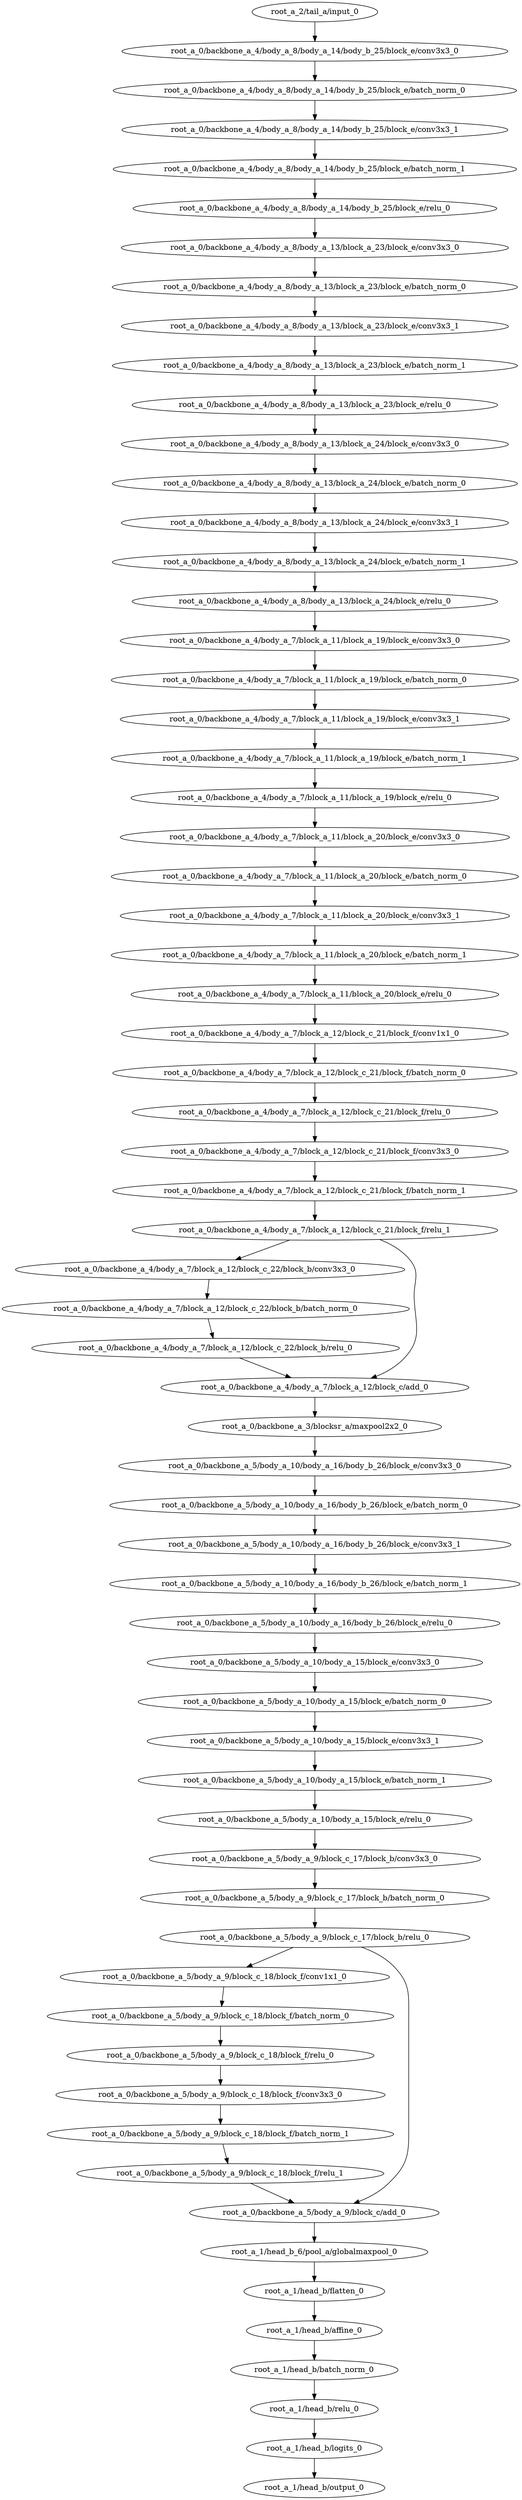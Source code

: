 digraph root_a {
	"root_a_2/tail_a/input_0"
	"root_a_0/backbone_a_4/body_a_8/body_a_14/body_b_25/block_e/conv3x3_0"
	"root_a_0/backbone_a_4/body_a_8/body_a_14/body_b_25/block_e/batch_norm_0"
	"root_a_0/backbone_a_4/body_a_8/body_a_14/body_b_25/block_e/conv3x3_1"
	"root_a_0/backbone_a_4/body_a_8/body_a_14/body_b_25/block_e/batch_norm_1"
	"root_a_0/backbone_a_4/body_a_8/body_a_14/body_b_25/block_e/relu_0"
	"root_a_0/backbone_a_4/body_a_8/body_a_13/block_a_23/block_e/conv3x3_0"
	"root_a_0/backbone_a_4/body_a_8/body_a_13/block_a_23/block_e/batch_norm_0"
	"root_a_0/backbone_a_4/body_a_8/body_a_13/block_a_23/block_e/conv3x3_1"
	"root_a_0/backbone_a_4/body_a_8/body_a_13/block_a_23/block_e/batch_norm_1"
	"root_a_0/backbone_a_4/body_a_8/body_a_13/block_a_23/block_e/relu_0"
	"root_a_0/backbone_a_4/body_a_8/body_a_13/block_a_24/block_e/conv3x3_0"
	"root_a_0/backbone_a_4/body_a_8/body_a_13/block_a_24/block_e/batch_norm_0"
	"root_a_0/backbone_a_4/body_a_8/body_a_13/block_a_24/block_e/conv3x3_1"
	"root_a_0/backbone_a_4/body_a_8/body_a_13/block_a_24/block_e/batch_norm_1"
	"root_a_0/backbone_a_4/body_a_8/body_a_13/block_a_24/block_e/relu_0"
	"root_a_0/backbone_a_4/body_a_7/block_a_11/block_a_19/block_e/conv3x3_0"
	"root_a_0/backbone_a_4/body_a_7/block_a_11/block_a_19/block_e/batch_norm_0"
	"root_a_0/backbone_a_4/body_a_7/block_a_11/block_a_19/block_e/conv3x3_1"
	"root_a_0/backbone_a_4/body_a_7/block_a_11/block_a_19/block_e/batch_norm_1"
	"root_a_0/backbone_a_4/body_a_7/block_a_11/block_a_19/block_e/relu_0"
	"root_a_0/backbone_a_4/body_a_7/block_a_11/block_a_20/block_e/conv3x3_0"
	"root_a_0/backbone_a_4/body_a_7/block_a_11/block_a_20/block_e/batch_norm_0"
	"root_a_0/backbone_a_4/body_a_7/block_a_11/block_a_20/block_e/conv3x3_1"
	"root_a_0/backbone_a_4/body_a_7/block_a_11/block_a_20/block_e/batch_norm_1"
	"root_a_0/backbone_a_4/body_a_7/block_a_11/block_a_20/block_e/relu_0"
	"root_a_0/backbone_a_4/body_a_7/block_a_12/block_c_21/block_f/conv1x1_0"
	"root_a_0/backbone_a_4/body_a_7/block_a_12/block_c_21/block_f/batch_norm_0"
	"root_a_0/backbone_a_4/body_a_7/block_a_12/block_c_21/block_f/relu_0"
	"root_a_0/backbone_a_4/body_a_7/block_a_12/block_c_21/block_f/conv3x3_0"
	"root_a_0/backbone_a_4/body_a_7/block_a_12/block_c_21/block_f/batch_norm_1"
	"root_a_0/backbone_a_4/body_a_7/block_a_12/block_c_21/block_f/relu_1"
	"root_a_0/backbone_a_4/body_a_7/block_a_12/block_c_22/block_b/conv3x3_0"
	"root_a_0/backbone_a_4/body_a_7/block_a_12/block_c_22/block_b/batch_norm_0"
	"root_a_0/backbone_a_4/body_a_7/block_a_12/block_c_22/block_b/relu_0"
	"root_a_0/backbone_a_4/body_a_7/block_a_12/block_c/add_0"
	"root_a_0/backbone_a_3/blocksr_a/maxpool2x2_0"
	"root_a_0/backbone_a_5/body_a_10/body_a_16/body_b_26/block_e/conv3x3_0"
	"root_a_0/backbone_a_5/body_a_10/body_a_16/body_b_26/block_e/batch_norm_0"
	"root_a_0/backbone_a_5/body_a_10/body_a_16/body_b_26/block_e/conv3x3_1"
	"root_a_0/backbone_a_5/body_a_10/body_a_16/body_b_26/block_e/batch_norm_1"
	"root_a_0/backbone_a_5/body_a_10/body_a_16/body_b_26/block_e/relu_0"
	"root_a_0/backbone_a_5/body_a_10/body_a_15/block_e/conv3x3_0"
	"root_a_0/backbone_a_5/body_a_10/body_a_15/block_e/batch_norm_0"
	"root_a_0/backbone_a_5/body_a_10/body_a_15/block_e/conv3x3_1"
	"root_a_0/backbone_a_5/body_a_10/body_a_15/block_e/batch_norm_1"
	"root_a_0/backbone_a_5/body_a_10/body_a_15/block_e/relu_0"
	"root_a_0/backbone_a_5/body_a_9/block_c_17/block_b/conv3x3_0"
	"root_a_0/backbone_a_5/body_a_9/block_c_17/block_b/batch_norm_0"
	"root_a_0/backbone_a_5/body_a_9/block_c_17/block_b/relu_0"
	"root_a_0/backbone_a_5/body_a_9/block_c_18/block_f/conv1x1_0"
	"root_a_0/backbone_a_5/body_a_9/block_c_18/block_f/batch_norm_0"
	"root_a_0/backbone_a_5/body_a_9/block_c_18/block_f/relu_0"
	"root_a_0/backbone_a_5/body_a_9/block_c_18/block_f/conv3x3_0"
	"root_a_0/backbone_a_5/body_a_9/block_c_18/block_f/batch_norm_1"
	"root_a_0/backbone_a_5/body_a_9/block_c_18/block_f/relu_1"
	"root_a_0/backbone_a_5/body_a_9/block_c/add_0"
	"root_a_1/head_b_6/pool_a/globalmaxpool_0"
	"root_a_1/head_b/flatten_0"
	"root_a_1/head_b/affine_0"
	"root_a_1/head_b/batch_norm_0"
	"root_a_1/head_b/relu_0"
	"root_a_1/head_b/logits_0"
	"root_a_1/head_b/output_0"

	"root_a_2/tail_a/input_0" -> "root_a_0/backbone_a_4/body_a_8/body_a_14/body_b_25/block_e/conv3x3_0"
	"root_a_0/backbone_a_4/body_a_8/body_a_14/body_b_25/block_e/conv3x3_0" -> "root_a_0/backbone_a_4/body_a_8/body_a_14/body_b_25/block_e/batch_norm_0"
	"root_a_0/backbone_a_4/body_a_8/body_a_14/body_b_25/block_e/batch_norm_0" -> "root_a_0/backbone_a_4/body_a_8/body_a_14/body_b_25/block_e/conv3x3_1"
	"root_a_0/backbone_a_4/body_a_8/body_a_14/body_b_25/block_e/conv3x3_1" -> "root_a_0/backbone_a_4/body_a_8/body_a_14/body_b_25/block_e/batch_norm_1"
	"root_a_0/backbone_a_4/body_a_8/body_a_14/body_b_25/block_e/batch_norm_1" -> "root_a_0/backbone_a_4/body_a_8/body_a_14/body_b_25/block_e/relu_0"
	"root_a_0/backbone_a_4/body_a_8/body_a_14/body_b_25/block_e/relu_0" -> "root_a_0/backbone_a_4/body_a_8/body_a_13/block_a_23/block_e/conv3x3_0"
	"root_a_0/backbone_a_4/body_a_8/body_a_13/block_a_23/block_e/conv3x3_0" -> "root_a_0/backbone_a_4/body_a_8/body_a_13/block_a_23/block_e/batch_norm_0"
	"root_a_0/backbone_a_4/body_a_8/body_a_13/block_a_23/block_e/batch_norm_0" -> "root_a_0/backbone_a_4/body_a_8/body_a_13/block_a_23/block_e/conv3x3_1"
	"root_a_0/backbone_a_4/body_a_8/body_a_13/block_a_23/block_e/conv3x3_1" -> "root_a_0/backbone_a_4/body_a_8/body_a_13/block_a_23/block_e/batch_norm_1"
	"root_a_0/backbone_a_4/body_a_8/body_a_13/block_a_23/block_e/batch_norm_1" -> "root_a_0/backbone_a_4/body_a_8/body_a_13/block_a_23/block_e/relu_0"
	"root_a_0/backbone_a_4/body_a_8/body_a_13/block_a_23/block_e/relu_0" -> "root_a_0/backbone_a_4/body_a_8/body_a_13/block_a_24/block_e/conv3x3_0"
	"root_a_0/backbone_a_4/body_a_8/body_a_13/block_a_24/block_e/conv3x3_0" -> "root_a_0/backbone_a_4/body_a_8/body_a_13/block_a_24/block_e/batch_norm_0"
	"root_a_0/backbone_a_4/body_a_8/body_a_13/block_a_24/block_e/batch_norm_0" -> "root_a_0/backbone_a_4/body_a_8/body_a_13/block_a_24/block_e/conv3x3_1"
	"root_a_0/backbone_a_4/body_a_8/body_a_13/block_a_24/block_e/conv3x3_1" -> "root_a_0/backbone_a_4/body_a_8/body_a_13/block_a_24/block_e/batch_norm_1"
	"root_a_0/backbone_a_4/body_a_8/body_a_13/block_a_24/block_e/batch_norm_1" -> "root_a_0/backbone_a_4/body_a_8/body_a_13/block_a_24/block_e/relu_0"
	"root_a_0/backbone_a_4/body_a_8/body_a_13/block_a_24/block_e/relu_0" -> "root_a_0/backbone_a_4/body_a_7/block_a_11/block_a_19/block_e/conv3x3_0"
	"root_a_0/backbone_a_4/body_a_7/block_a_11/block_a_19/block_e/conv3x3_0" -> "root_a_0/backbone_a_4/body_a_7/block_a_11/block_a_19/block_e/batch_norm_0"
	"root_a_0/backbone_a_4/body_a_7/block_a_11/block_a_19/block_e/batch_norm_0" -> "root_a_0/backbone_a_4/body_a_7/block_a_11/block_a_19/block_e/conv3x3_1"
	"root_a_0/backbone_a_4/body_a_7/block_a_11/block_a_19/block_e/conv3x3_1" -> "root_a_0/backbone_a_4/body_a_7/block_a_11/block_a_19/block_e/batch_norm_1"
	"root_a_0/backbone_a_4/body_a_7/block_a_11/block_a_19/block_e/batch_norm_1" -> "root_a_0/backbone_a_4/body_a_7/block_a_11/block_a_19/block_e/relu_0"
	"root_a_0/backbone_a_4/body_a_7/block_a_11/block_a_19/block_e/relu_0" -> "root_a_0/backbone_a_4/body_a_7/block_a_11/block_a_20/block_e/conv3x3_0"
	"root_a_0/backbone_a_4/body_a_7/block_a_11/block_a_20/block_e/conv3x3_0" -> "root_a_0/backbone_a_4/body_a_7/block_a_11/block_a_20/block_e/batch_norm_0"
	"root_a_0/backbone_a_4/body_a_7/block_a_11/block_a_20/block_e/batch_norm_0" -> "root_a_0/backbone_a_4/body_a_7/block_a_11/block_a_20/block_e/conv3x3_1"
	"root_a_0/backbone_a_4/body_a_7/block_a_11/block_a_20/block_e/conv3x3_1" -> "root_a_0/backbone_a_4/body_a_7/block_a_11/block_a_20/block_e/batch_norm_1"
	"root_a_0/backbone_a_4/body_a_7/block_a_11/block_a_20/block_e/batch_norm_1" -> "root_a_0/backbone_a_4/body_a_7/block_a_11/block_a_20/block_e/relu_0"
	"root_a_0/backbone_a_4/body_a_7/block_a_11/block_a_20/block_e/relu_0" -> "root_a_0/backbone_a_4/body_a_7/block_a_12/block_c_21/block_f/conv1x1_0"
	"root_a_0/backbone_a_4/body_a_7/block_a_12/block_c_21/block_f/conv1x1_0" -> "root_a_0/backbone_a_4/body_a_7/block_a_12/block_c_21/block_f/batch_norm_0"
	"root_a_0/backbone_a_4/body_a_7/block_a_12/block_c_21/block_f/batch_norm_0" -> "root_a_0/backbone_a_4/body_a_7/block_a_12/block_c_21/block_f/relu_0"
	"root_a_0/backbone_a_4/body_a_7/block_a_12/block_c_21/block_f/relu_0" -> "root_a_0/backbone_a_4/body_a_7/block_a_12/block_c_21/block_f/conv3x3_0"
	"root_a_0/backbone_a_4/body_a_7/block_a_12/block_c_21/block_f/conv3x3_0" -> "root_a_0/backbone_a_4/body_a_7/block_a_12/block_c_21/block_f/batch_norm_1"
	"root_a_0/backbone_a_4/body_a_7/block_a_12/block_c_21/block_f/batch_norm_1" -> "root_a_0/backbone_a_4/body_a_7/block_a_12/block_c_21/block_f/relu_1"
	"root_a_0/backbone_a_4/body_a_7/block_a_12/block_c_21/block_f/relu_1" -> "root_a_0/backbone_a_4/body_a_7/block_a_12/block_c_22/block_b/conv3x3_0"
	"root_a_0/backbone_a_4/body_a_7/block_a_12/block_c_22/block_b/conv3x3_0" -> "root_a_0/backbone_a_4/body_a_7/block_a_12/block_c_22/block_b/batch_norm_0"
	"root_a_0/backbone_a_4/body_a_7/block_a_12/block_c_22/block_b/batch_norm_0" -> "root_a_0/backbone_a_4/body_a_7/block_a_12/block_c_22/block_b/relu_0"
	"root_a_0/backbone_a_4/body_a_7/block_a_12/block_c_21/block_f/relu_1" -> "root_a_0/backbone_a_4/body_a_7/block_a_12/block_c/add_0"
	"root_a_0/backbone_a_4/body_a_7/block_a_12/block_c_22/block_b/relu_0" -> "root_a_0/backbone_a_4/body_a_7/block_a_12/block_c/add_0"
	"root_a_0/backbone_a_4/body_a_7/block_a_12/block_c/add_0" -> "root_a_0/backbone_a_3/blocksr_a/maxpool2x2_0"
	"root_a_0/backbone_a_3/blocksr_a/maxpool2x2_0" -> "root_a_0/backbone_a_5/body_a_10/body_a_16/body_b_26/block_e/conv3x3_0"
	"root_a_0/backbone_a_5/body_a_10/body_a_16/body_b_26/block_e/conv3x3_0" -> "root_a_0/backbone_a_5/body_a_10/body_a_16/body_b_26/block_e/batch_norm_0"
	"root_a_0/backbone_a_5/body_a_10/body_a_16/body_b_26/block_e/batch_norm_0" -> "root_a_0/backbone_a_5/body_a_10/body_a_16/body_b_26/block_e/conv3x3_1"
	"root_a_0/backbone_a_5/body_a_10/body_a_16/body_b_26/block_e/conv3x3_1" -> "root_a_0/backbone_a_5/body_a_10/body_a_16/body_b_26/block_e/batch_norm_1"
	"root_a_0/backbone_a_5/body_a_10/body_a_16/body_b_26/block_e/batch_norm_1" -> "root_a_0/backbone_a_5/body_a_10/body_a_16/body_b_26/block_e/relu_0"
	"root_a_0/backbone_a_5/body_a_10/body_a_16/body_b_26/block_e/relu_0" -> "root_a_0/backbone_a_5/body_a_10/body_a_15/block_e/conv3x3_0"
	"root_a_0/backbone_a_5/body_a_10/body_a_15/block_e/conv3x3_0" -> "root_a_0/backbone_a_5/body_a_10/body_a_15/block_e/batch_norm_0"
	"root_a_0/backbone_a_5/body_a_10/body_a_15/block_e/batch_norm_0" -> "root_a_0/backbone_a_5/body_a_10/body_a_15/block_e/conv3x3_1"
	"root_a_0/backbone_a_5/body_a_10/body_a_15/block_e/conv3x3_1" -> "root_a_0/backbone_a_5/body_a_10/body_a_15/block_e/batch_norm_1"
	"root_a_0/backbone_a_5/body_a_10/body_a_15/block_e/batch_norm_1" -> "root_a_0/backbone_a_5/body_a_10/body_a_15/block_e/relu_0"
	"root_a_0/backbone_a_5/body_a_10/body_a_15/block_e/relu_0" -> "root_a_0/backbone_a_5/body_a_9/block_c_17/block_b/conv3x3_0"
	"root_a_0/backbone_a_5/body_a_9/block_c_17/block_b/conv3x3_0" -> "root_a_0/backbone_a_5/body_a_9/block_c_17/block_b/batch_norm_0"
	"root_a_0/backbone_a_5/body_a_9/block_c_17/block_b/batch_norm_0" -> "root_a_0/backbone_a_5/body_a_9/block_c_17/block_b/relu_0"
	"root_a_0/backbone_a_5/body_a_9/block_c_17/block_b/relu_0" -> "root_a_0/backbone_a_5/body_a_9/block_c_18/block_f/conv1x1_0"
	"root_a_0/backbone_a_5/body_a_9/block_c_18/block_f/conv1x1_0" -> "root_a_0/backbone_a_5/body_a_9/block_c_18/block_f/batch_norm_0"
	"root_a_0/backbone_a_5/body_a_9/block_c_18/block_f/batch_norm_0" -> "root_a_0/backbone_a_5/body_a_9/block_c_18/block_f/relu_0"
	"root_a_0/backbone_a_5/body_a_9/block_c_18/block_f/relu_0" -> "root_a_0/backbone_a_5/body_a_9/block_c_18/block_f/conv3x3_0"
	"root_a_0/backbone_a_5/body_a_9/block_c_18/block_f/conv3x3_0" -> "root_a_0/backbone_a_5/body_a_9/block_c_18/block_f/batch_norm_1"
	"root_a_0/backbone_a_5/body_a_9/block_c_18/block_f/batch_norm_1" -> "root_a_0/backbone_a_5/body_a_9/block_c_18/block_f/relu_1"
	"root_a_0/backbone_a_5/body_a_9/block_c_17/block_b/relu_0" -> "root_a_0/backbone_a_5/body_a_9/block_c/add_0"
	"root_a_0/backbone_a_5/body_a_9/block_c_18/block_f/relu_1" -> "root_a_0/backbone_a_5/body_a_9/block_c/add_0"
	"root_a_0/backbone_a_5/body_a_9/block_c/add_0" -> "root_a_1/head_b_6/pool_a/globalmaxpool_0"
	"root_a_1/head_b_6/pool_a/globalmaxpool_0" -> "root_a_1/head_b/flatten_0"
	"root_a_1/head_b/flatten_0" -> "root_a_1/head_b/affine_0"
	"root_a_1/head_b/affine_0" -> "root_a_1/head_b/batch_norm_0"
	"root_a_1/head_b/batch_norm_0" -> "root_a_1/head_b/relu_0"
	"root_a_1/head_b/relu_0" -> "root_a_1/head_b/logits_0"
	"root_a_1/head_b/logits_0" -> "root_a_1/head_b/output_0"

}